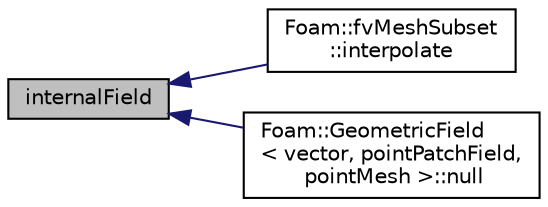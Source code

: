 digraph "internalField"
{
  bgcolor="transparent";
  edge [fontname="Helvetica",fontsize="10",labelfontname="Helvetica",labelfontsize="10"];
  node [fontname="Helvetica",fontsize="10",shape=record];
  rankdir="LR";
  Node242 [label="internalField",height=0.2,width=0.4,color="black", fillcolor="grey75", style="filled", fontcolor="black"];
  Node242 -> Node243 [dir="back",color="midnightblue",fontsize="10",style="solid",fontname="Helvetica"];
  Node243 [label="Foam::fvMeshSubset\l::interpolate",height=0.2,width=0.4,color="black",URL="$a22201.html#a7a1011c285c391c390e0c7e59604f675",tooltip="Map surface field. Optionally negates value if flipping. "];
  Node242 -> Node244 [dir="back",color="midnightblue",fontsize="10",style="solid",fontname="Helvetica"];
  Node244 [label="Foam::GeometricField\l\< vector, pointPatchField,\l pointMesh \>::null",height=0.2,width=0.4,color="black",URL="$a23249.html#ac8e78b2b70fc0c890aedf7cde2c712f1",tooltip="Return a null geometric field. "];
}
